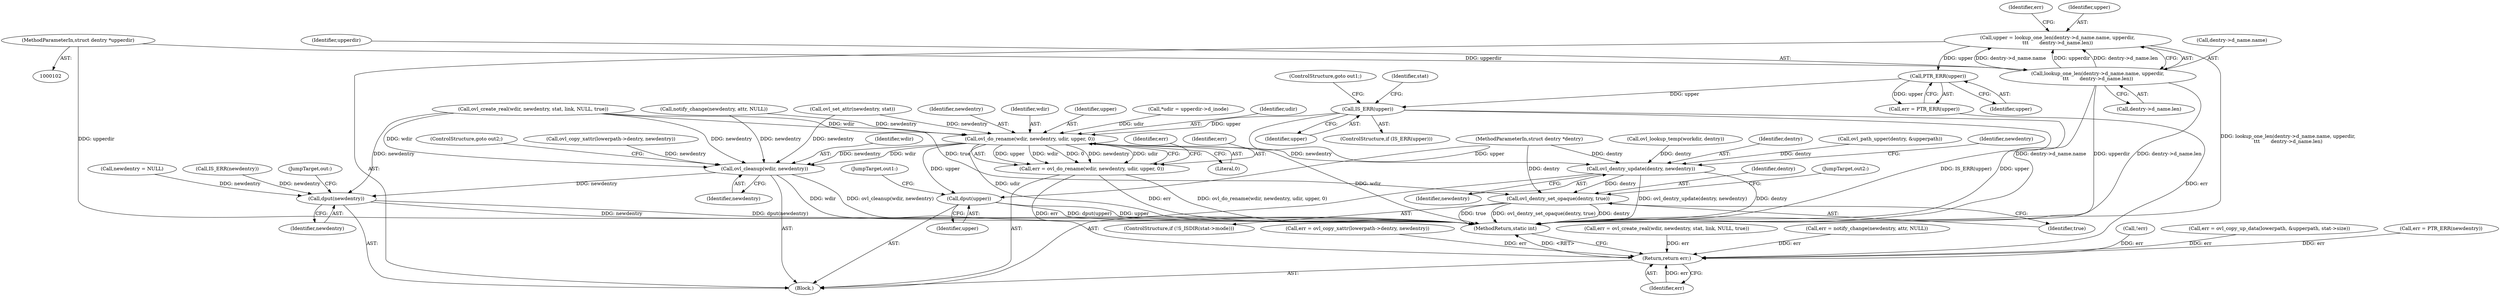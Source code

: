 digraph "0_linux_ab79efab0a0ba01a74df782eb7fa44b044dae8b5@pointer" {
"1000170" [label="(Call,IS_ERR(upper))"];
"1000167" [label="(Call,PTR_ERR(upper))"];
"1000151" [label="(Call,upper = lookup_one_len(dentry->d_name.name, upperdir,\n\t\t\t       dentry->d_name.len))"];
"1000153" [label="(Call,lookup_one_len(dentry->d_name.name, upperdir,\n\t\t\t       dentry->d_name.len))"];
"1000104" [label="(MethodParameterIn,struct dentry *upperdir)"];
"1000274" [label="(Call,ovl_do_rename(wdir, newdentry, udir, upper, 0))"];
"1000272" [label="(Call,err = ovl_do_rename(wdir, newdentry, udir, upper, 0))"];
"1000305" [label="(Return,return err;)"];
"1000283" [label="(Call,ovl_dentry_update(dentry, newdentry))"];
"1000295" [label="(Call,ovl_dentry_set_opaque(dentry, true))"];
"1000299" [label="(Call,dput(upper))"];
"1000308" [label="(Call,ovl_cleanup(wdir, newdentry))"];
"1000302" [label="(Call,dput(newdentry))"];
"1000285" [label="(Identifier,newdentry)"];
"1000284" [label="(Identifier,dentry)"];
"1000110" [label="(Block,)"];
"1000304" [label="(JumpTarget,out:)"];
"1000202" [label="(Call,ovl_path_upper(dentry, &upperpath))"];
"1000159" [label="(Identifier,upperdir)"];
"1000170" [label="(Call,IS_ERR(upper))"];
"1000277" [label="(Identifier,udir)"];
"1000166" [label="(Identifier,err)"];
"1000311" [label="(ControlStructure,goto out2;)"];
"1000178" [label="(Call,err = ovl_create_real(wdir, newdentry, stat, link, NULL, true))"];
"1000273" [label="(Identifier,err)"];
"1000283" [label="(Call,ovl_dentry_update(dentry, newdentry))"];
"1000169" [label="(ControlStructure,if (IS_ERR(upper)))"];
"1000153" [label="(Call,lookup_one_len(dentry->d_name.name, upperdir,\n\t\t\t       dentry->d_name.len))"];
"1000276" [label="(Identifier,newdentry)"];
"1000305" [label="(Return,return err;)"];
"1000151" [label="(Call,upper = lookup_one_len(dentry->d_name.name, upperdir,\n\t\t\t       dentry->d_name.len))"];
"1000281" [label="(Identifier,err)"];
"1000172" [label="(ControlStructure,goto out1;)"];
"1000299" [label="(Call,dput(upper))"];
"1000275" [label="(Identifier,wdir)"];
"1000278" [label="(Identifier,upper)"];
"1000175" [label="(Identifier,stat)"];
"1000306" [label="(Identifier,err)"];
"1000303" [label="(Identifier,newdentry)"];
"1000289" [label="(ControlStructure,if (!S_ISDIR(stat->mode)))"];
"1000256" [label="(Call,err = notify_change(newdentry, attr, NULL))"];
"1000297" [label="(Identifier,true)"];
"1000160" [label="(Call,dentry->d_name.len)"];
"1000118" [label="(Call,*udir = upperdir->d_inode)"];
"1000154" [label="(Call,dentry->d_name.name)"];
"1000302" [label="(Call,dput(newdentry))"];
"1000231" [label="(Call,ovl_copy_xattr(lowerpath->dentry, newdentry))"];
"1000152" [label="(Identifier,upper)"];
"1000279" [label="(Literal,0)"];
"1000248" [label="(Call,ovl_set_attr(newdentry, stat))"];
"1000308" [label="(Call,ovl_cleanup(wdir, newdentry))"];
"1000287" [label="(Identifier,newdentry)"];
"1000296" [label="(Identifier,dentry)"];
"1000301" [label="(JumpTarget,out1:)"];
"1000300" [label="(Identifier,upper)"];
"1000140" [label="(Call,ovl_lookup_temp(workdir, dentry))"];
"1000272" [label="(Call,err = ovl_do_rename(wdir, newdentry, udir, upper, 0))"];
"1000165" [label="(Call,err = PTR_ERR(upper))"];
"1000253" [label="(Call,!err)"];
"1000105" [label="(MethodParameterIn,struct dentry *dentry)"];
"1000309" [label="(Identifier,wdir)"];
"1000286" [label="(Call,newdentry = NULL)"];
"1000217" [label="(Call,err = ovl_copy_up_data(lowerpath, &upperpath, stat->size))"];
"1000143" [label="(Call,err = PTR_ERR(newdentry))"];
"1000104" [label="(MethodParameterIn,struct dentry *upperdir)"];
"1000180" [label="(Call,ovl_create_real(wdir, newdentry, stat, link, NULL, true))"];
"1000295" [label="(Call,ovl_dentry_set_opaque(dentry, true))"];
"1000167" [label="(Call,PTR_ERR(upper))"];
"1000229" [label="(Call,err = ovl_copy_xattr(lowerpath->dentry, newdentry))"];
"1000312" [label="(MethodReturn,static int)"];
"1000310" [label="(Identifier,newdentry)"];
"1000168" [label="(Identifier,upper)"];
"1000148" [label="(Call,IS_ERR(newdentry))"];
"1000298" [label="(JumpTarget,out2:)"];
"1000274" [label="(Call,ovl_do_rename(wdir, newdentry, udir, upper, 0))"];
"1000258" [label="(Call,notify_change(newdentry, attr, NULL))"];
"1000171" [label="(Identifier,upper)"];
"1000170" -> "1000169"  [label="AST: "];
"1000170" -> "1000171"  [label="CFG: "];
"1000171" -> "1000170"  [label="AST: "];
"1000172" -> "1000170"  [label="CFG: "];
"1000175" -> "1000170"  [label="CFG: "];
"1000170" -> "1000312"  [label="DDG: upper"];
"1000170" -> "1000312"  [label="DDG: IS_ERR(upper)"];
"1000167" -> "1000170"  [label="DDG: upper"];
"1000170" -> "1000274"  [label="DDG: upper"];
"1000170" -> "1000299"  [label="DDG: upper"];
"1000167" -> "1000165"  [label="AST: "];
"1000167" -> "1000168"  [label="CFG: "];
"1000168" -> "1000167"  [label="AST: "];
"1000165" -> "1000167"  [label="CFG: "];
"1000167" -> "1000165"  [label="DDG: upper"];
"1000151" -> "1000167"  [label="DDG: upper"];
"1000151" -> "1000110"  [label="AST: "];
"1000151" -> "1000153"  [label="CFG: "];
"1000152" -> "1000151"  [label="AST: "];
"1000153" -> "1000151"  [label="AST: "];
"1000166" -> "1000151"  [label="CFG: "];
"1000151" -> "1000312"  [label="DDG: lookup_one_len(dentry->d_name.name, upperdir,\n\t\t\t       dentry->d_name.len)"];
"1000153" -> "1000151"  [label="DDG: dentry->d_name.name"];
"1000153" -> "1000151"  [label="DDG: upperdir"];
"1000153" -> "1000151"  [label="DDG: dentry->d_name.len"];
"1000153" -> "1000160"  [label="CFG: "];
"1000154" -> "1000153"  [label="AST: "];
"1000159" -> "1000153"  [label="AST: "];
"1000160" -> "1000153"  [label="AST: "];
"1000153" -> "1000312"  [label="DDG: upperdir"];
"1000153" -> "1000312"  [label="DDG: dentry->d_name.len"];
"1000153" -> "1000312"  [label="DDG: dentry->d_name.name"];
"1000104" -> "1000153"  [label="DDG: upperdir"];
"1000104" -> "1000102"  [label="AST: "];
"1000104" -> "1000312"  [label="DDG: upperdir"];
"1000274" -> "1000272"  [label="AST: "];
"1000274" -> "1000279"  [label="CFG: "];
"1000275" -> "1000274"  [label="AST: "];
"1000276" -> "1000274"  [label="AST: "];
"1000277" -> "1000274"  [label="AST: "];
"1000278" -> "1000274"  [label="AST: "];
"1000279" -> "1000274"  [label="AST: "];
"1000272" -> "1000274"  [label="CFG: "];
"1000274" -> "1000312"  [label="DDG: wdir"];
"1000274" -> "1000312"  [label="DDG: udir"];
"1000274" -> "1000272"  [label="DDG: upper"];
"1000274" -> "1000272"  [label="DDG: wdir"];
"1000274" -> "1000272"  [label="DDG: 0"];
"1000274" -> "1000272"  [label="DDG: newdentry"];
"1000274" -> "1000272"  [label="DDG: udir"];
"1000180" -> "1000274"  [label="DDG: wdir"];
"1000258" -> "1000274"  [label="DDG: newdentry"];
"1000248" -> "1000274"  [label="DDG: newdentry"];
"1000118" -> "1000274"  [label="DDG: udir"];
"1000274" -> "1000283"  [label="DDG: newdentry"];
"1000274" -> "1000299"  [label="DDG: upper"];
"1000274" -> "1000308"  [label="DDG: wdir"];
"1000274" -> "1000308"  [label="DDG: newdentry"];
"1000272" -> "1000110"  [label="AST: "];
"1000273" -> "1000272"  [label="AST: "];
"1000281" -> "1000272"  [label="CFG: "];
"1000272" -> "1000312"  [label="DDG: ovl_do_rename(wdir, newdentry, udir, upper, 0)"];
"1000272" -> "1000312"  [label="DDG: err"];
"1000272" -> "1000305"  [label="DDG: err"];
"1000305" -> "1000110"  [label="AST: "];
"1000305" -> "1000306"  [label="CFG: "];
"1000306" -> "1000305"  [label="AST: "];
"1000312" -> "1000305"  [label="CFG: "];
"1000305" -> "1000312"  [label="DDG: <RET>"];
"1000306" -> "1000305"  [label="DDG: err"];
"1000178" -> "1000305"  [label="DDG: err"];
"1000253" -> "1000305"  [label="DDG: err"];
"1000165" -> "1000305"  [label="DDG: err"];
"1000143" -> "1000305"  [label="DDG: err"];
"1000217" -> "1000305"  [label="DDG: err"];
"1000229" -> "1000305"  [label="DDG: err"];
"1000256" -> "1000305"  [label="DDG: err"];
"1000283" -> "1000110"  [label="AST: "];
"1000283" -> "1000285"  [label="CFG: "];
"1000284" -> "1000283"  [label="AST: "];
"1000285" -> "1000283"  [label="AST: "];
"1000287" -> "1000283"  [label="CFG: "];
"1000283" -> "1000312"  [label="DDG: dentry"];
"1000283" -> "1000312"  [label="DDG: ovl_dentry_update(dentry, newdentry)"];
"1000140" -> "1000283"  [label="DDG: dentry"];
"1000202" -> "1000283"  [label="DDG: dentry"];
"1000105" -> "1000283"  [label="DDG: dentry"];
"1000283" -> "1000295"  [label="DDG: dentry"];
"1000295" -> "1000289"  [label="AST: "];
"1000295" -> "1000297"  [label="CFG: "];
"1000296" -> "1000295"  [label="AST: "];
"1000297" -> "1000295"  [label="AST: "];
"1000298" -> "1000295"  [label="CFG: "];
"1000295" -> "1000312"  [label="DDG: dentry"];
"1000295" -> "1000312"  [label="DDG: true"];
"1000295" -> "1000312"  [label="DDG: ovl_dentry_set_opaque(dentry, true)"];
"1000105" -> "1000295"  [label="DDG: dentry"];
"1000180" -> "1000295"  [label="DDG: true"];
"1000299" -> "1000110"  [label="AST: "];
"1000299" -> "1000300"  [label="CFG: "];
"1000300" -> "1000299"  [label="AST: "];
"1000301" -> "1000299"  [label="CFG: "];
"1000299" -> "1000312"  [label="DDG: dput(upper)"];
"1000299" -> "1000312"  [label="DDG: upper"];
"1000308" -> "1000110"  [label="AST: "];
"1000308" -> "1000310"  [label="CFG: "];
"1000309" -> "1000308"  [label="AST: "];
"1000310" -> "1000308"  [label="AST: "];
"1000311" -> "1000308"  [label="CFG: "];
"1000308" -> "1000312"  [label="DDG: wdir"];
"1000308" -> "1000312"  [label="DDG: ovl_cleanup(wdir, newdentry)"];
"1000308" -> "1000302"  [label="DDG: newdentry"];
"1000180" -> "1000308"  [label="DDG: wdir"];
"1000180" -> "1000308"  [label="DDG: newdentry"];
"1000258" -> "1000308"  [label="DDG: newdentry"];
"1000231" -> "1000308"  [label="DDG: newdentry"];
"1000248" -> "1000308"  [label="DDG: newdentry"];
"1000302" -> "1000110"  [label="AST: "];
"1000302" -> "1000303"  [label="CFG: "];
"1000303" -> "1000302"  [label="AST: "];
"1000304" -> "1000302"  [label="CFG: "];
"1000302" -> "1000312"  [label="DDG: newdentry"];
"1000302" -> "1000312"  [label="DDG: dput(newdentry)"];
"1000286" -> "1000302"  [label="DDG: newdentry"];
"1000148" -> "1000302"  [label="DDG: newdentry"];
"1000180" -> "1000302"  [label="DDG: newdentry"];
}
